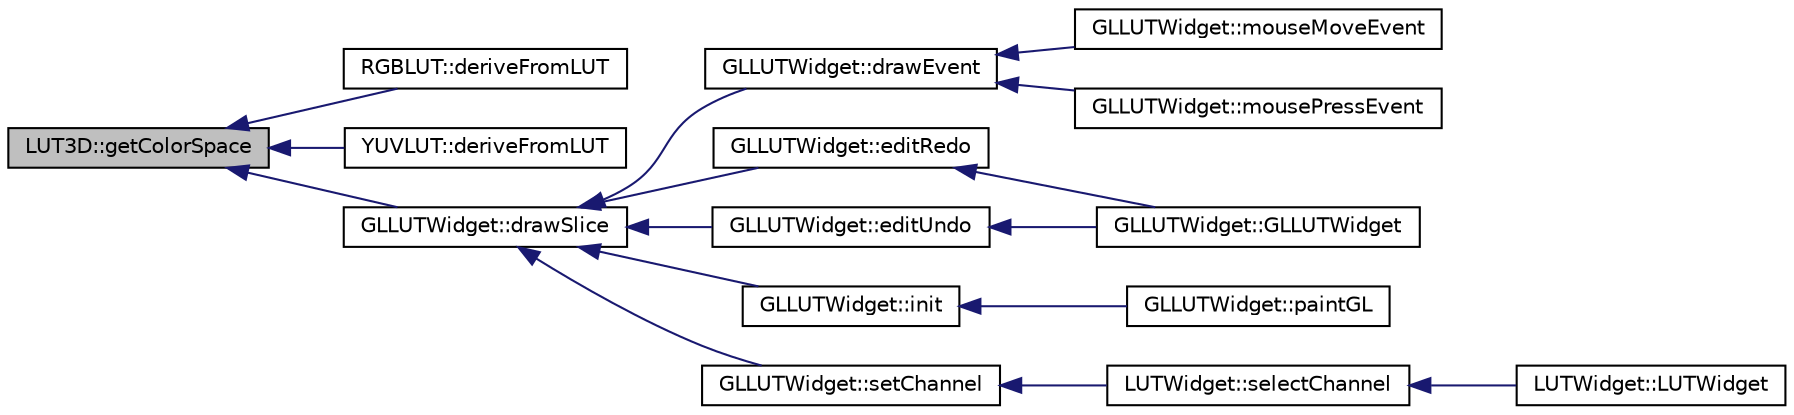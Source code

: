 digraph "LUT3D::getColorSpace"
{
 // INTERACTIVE_SVG=YES
  edge [fontname="Helvetica",fontsize="10",labelfontname="Helvetica",labelfontsize="10"];
  node [fontname="Helvetica",fontsize="10",shape=record];
  rankdir="LR";
  Node1 [label="LUT3D::getColorSpace",height=0.2,width=0.4,color="black", fillcolor="grey75", style="filled", fontcolor="black"];
  Node1 -> Node2 [dir="back",color="midnightblue",fontsize="10",style="solid",fontname="Helvetica"];
  Node2 [label="RGBLUT::deriveFromLUT",height=0.2,width=0.4,color="black", fillcolor="white", style="filled",URL="$df/d67/class_r_g_b_l_u_t.html#a5896174c5645933dddb794e14a1d1ecb"];
  Node1 -> Node3 [dir="back",color="midnightblue",fontsize="10",style="solid",fontname="Helvetica"];
  Node3 [label="YUVLUT::deriveFromLUT",height=0.2,width=0.4,color="black", fillcolor="white", style="filled",URL="$d6/d88/class_y_u_v_l_u_t.html#a60053c034981a25eebb8531a0db04a6d"];
  Node1 -> Node4 [dir="back",color="midnightblue",fontsize="10",style="solid",fontname="Helvetica"];
  Node4 [label="GLLUTWidget::drawSlice",height=0.2,width=0.4,color="black", fillcolor="white", style="filled",URL="$db/dc5/class_g_l_l_u_t_widget.html#a07100a3b9d0f6393532d6a441b513935"];
  Node4 -> Node5 [dir="back",color="midnightblue",fontsize="10",style="solid",fontname="Helvetica"];
  Node5 [label="GLLUTWidget::drawEvent",height=0.2,width=0.4,color="black", fillcolor="white", style="filled",URL="$db/dc5/class_g_l_l_u_t_widget.html#adbcd00c42146617885751c4e8ea86dba"];
  Node5 -> Node6 [dir="back",color="midnightblue",fontsize="10",style="solid",fontname="Helvetica"];
  Node6 [label="GLLUTWidget::mouseMoveEvent",height=0.2,width=0.4,color="black", fillcolor="white", style="filled",URL="$db/dc5/class_g_l_l_u_t_widget.html#ac05da9732115359654831362f0ad9e77"];
  Node5 -> Node7 [dir="back",color="midnightblue",fontsize="10",style="solid",fontname="Helvetica"];
  Node7 [label="GLLUTWidget::mousePressEvent",height=0.2,width=0.4,color="black", fillcolor="white", style="filled",URL="$db/dc5/class_g_l_l_u_t_widget.html#a815067cb8bbd9a0ad60e8a37ae7129b2"];
  Node4 -> Node8 [dir="back",color="midnightblue",fontsize="10",style="solid",fontname="Helvetica"];
  Node8 [label="GLLUTWidget::editRedo",height=0.2,width=0.4,color="black", fillcolor="white", style="filled",URL="$db/dc5/class_g_l_l_u_t_widget.html#ad3a5054e04e3fdc7019d42698dc9d15c"];
  Node8 -> Node9 [dir="back",color="midnightblue",fontsize="10",style="solid",fontname="Helvetica"];
  Node9 [label="GLLUTWidget::GLLUTWidget",height=0.2,width=0.4,color="black", fillcolor="white", style="filled",URL="$db/dc5/class_g_l_l_u_t_widget.html#a57401039bf068ef61c180a163316d7b4"];
  Node4 -> Node10 [dir="back",color="midnightblue",fontsize="10",style="solid",fontname="Helvetica"];
  Node10 [label="GLLUTWidget::editUndo",height=0.2,width=0.4,color="black", fillcolor="white", style="filled",URL="$db/dc5/class_g_l_l_u_t_widget.html#a33b84629c9110a05f61ed363e1c538b2"];
  Node10 -> Node9 [dir="back",color="midnightblue",fontsize="10",style="solid",fontname="Helvetica"];
  Node4 -> Node11 [dir="back",color="midnightblue",fontsize="10",style="solid",fontname="Helvetica"];
  Node11 [label="GLLUTWidget::init",height=0.2,width=0.4,color="black", fillcolor="white", style="filled",URL="$db/dc5/class_g_l_l_u_t_widget.html#a1f10565fadb7932deca96b4991b17310"];
  Node11 -> Node12 [dir="back",color="midnightblue",fontsize="10",style="solid",fontname="Helvetica"];
  Node12 [label="GLLUTWidget::paintGL",height=0.2,width=0.4,color="black", fillcolor="white", style="filled",URL="$db/dc5/class_g_l_l_u_t_widget.html#a7169e0aa6f43533d12e700c1974fb205"];
  Node4 -> Node13 [dir="back",color="midnightblue",fontsize="10",style="solid",fontname="Helvetica"];
  Node13 [label="GLLUTWidget::setChannel",height=0.2,width=0.4,color="black", fillcolor="white", style="filled",URL="$db/dc5/class_g_l_l_u_t_widget.html#a01eca58e66c2d4e2c47434bf0407e5fa"];
  Node13 -> Node14 [dir="back",color="midnightblue",fontsize="10",style="solid",fontname="Helvetica"];
  Node14 [label="LUTWidget::selectChannel",height=0.2,width=0.4,color="black", fillcolor="white", style="filled",URL="$d3/d1a/class_l_u_t_widget.html#a89e879f260692b559fc99510fe6ceaf0"];
  Node14 -> Node15 [dir="back",color="midnightblue",fontsize="10",style="solid",fontname="Helvetica"];
  Node15 [label="LUTWidget::LUTWidget",height=0.2,width=0.4,color="black", fillcolor="white", style="filled",URL="$d3/d1a/class_l_u_t_widget.html#a6a1aee355927bddd58b0c4edc75d7e3f"];
}
